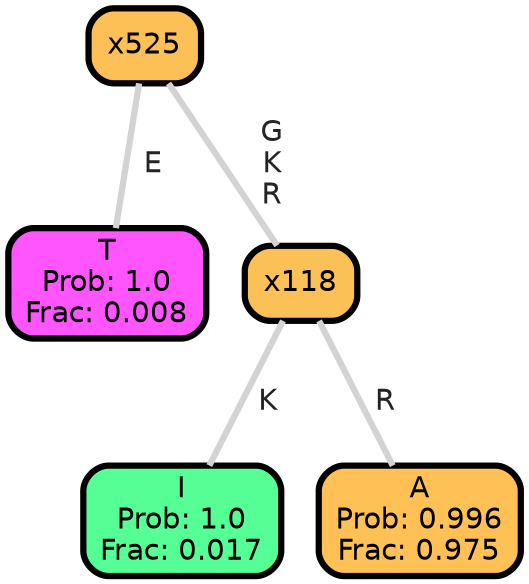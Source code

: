 graph Tree {
node [shape=box, style="filled, rounded",color="black",penwidth="3",fontcolor="black",                 fontname=helvetica] ;
graph [ranksep="0 equally", splines=straight,                 bgcolor=transparent, dpi=200] ;
edge [fontname=helvetica, fontweight=bold,fontcolor=grey14,color=lightgray] ;
0 [label="T
Prob: 1.0
Frac: 0.008", fillcolor="#ff55ff"] ;
1 [label="x525", fillcolor="#fcc057"] ;
2 [label="I
Prob: 1.0
Frac: 0.017", fillcolor="#55ff96"] ;
3 [label="x118", fillcolor="#fcc156"] ;
4 [label="A
Prob: 0.996
Frac: 0.975", fillcolor="#ffc055"] ;
1 -- 0 [label=" E",penwidth=3] ;
1 -- 3 [label=" G\n K\n R",penwidth=3] ;
3 -- 2 [label=" K",penwidth=3] ;
3 -- 4 [label=" R",penwidth=3] ;
{rank = same;}}